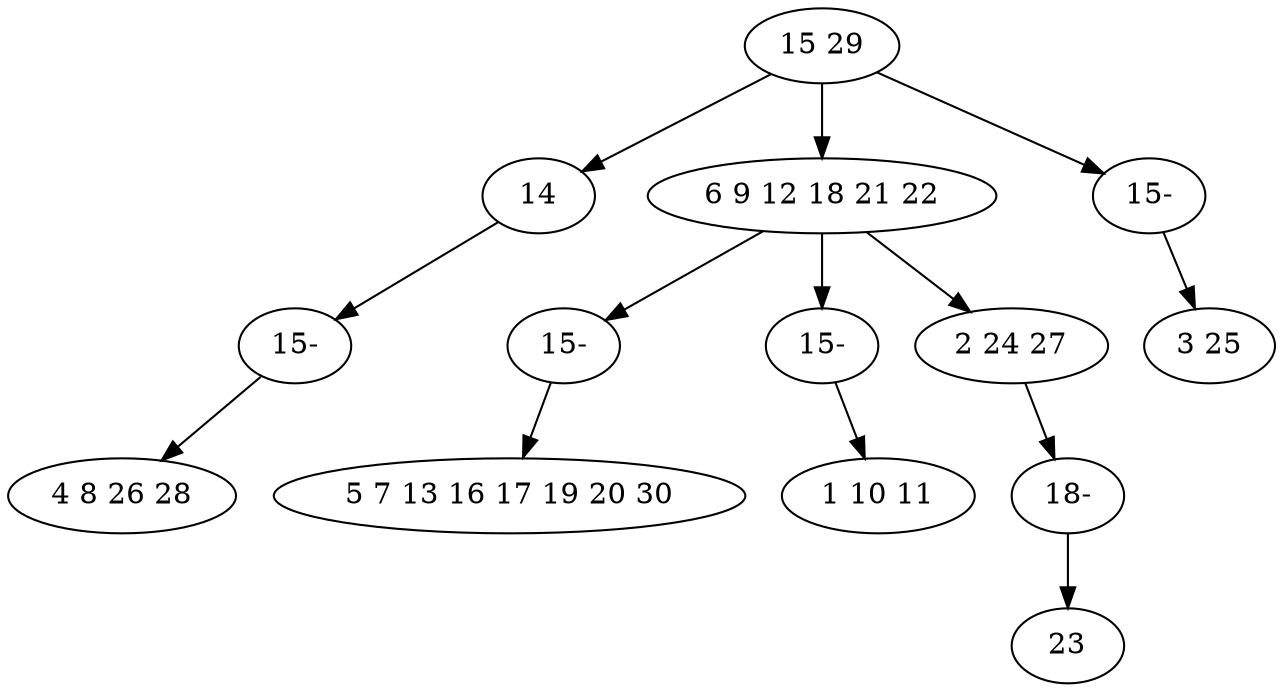 digraph true_tree {
	"0" -> "1"
	"0" -> "2"
	"1" -> "12"
	"0" -> "13"
	"2" -> "9"
	"2" -> "11"
	"2" -> "7"
	"7" -> "10"
	"9" -> "5"
	"10" -> "8"
	"11" -> "6"
	"12" -> "3"
	"13" -> "4"
	"0" [label="15 29"];
	"1" [label="14"];
	"2" [label="6 9 12 18 21 22"];
	"3" [label="4 8 26 28"];
	"4" [label="3 25"];
	"5" [label="5 7 13 16 17 19 20 30"];
	"6" [label="1 10 11"];
	"7" [label="2 24 27"];
	"8" [label="23"];
	"9" [label="15-"];
	"10" [label="18-"];
	"11" [label="15-"];
	"12" [label="15-"];
	"13" [label="15-"];
}
